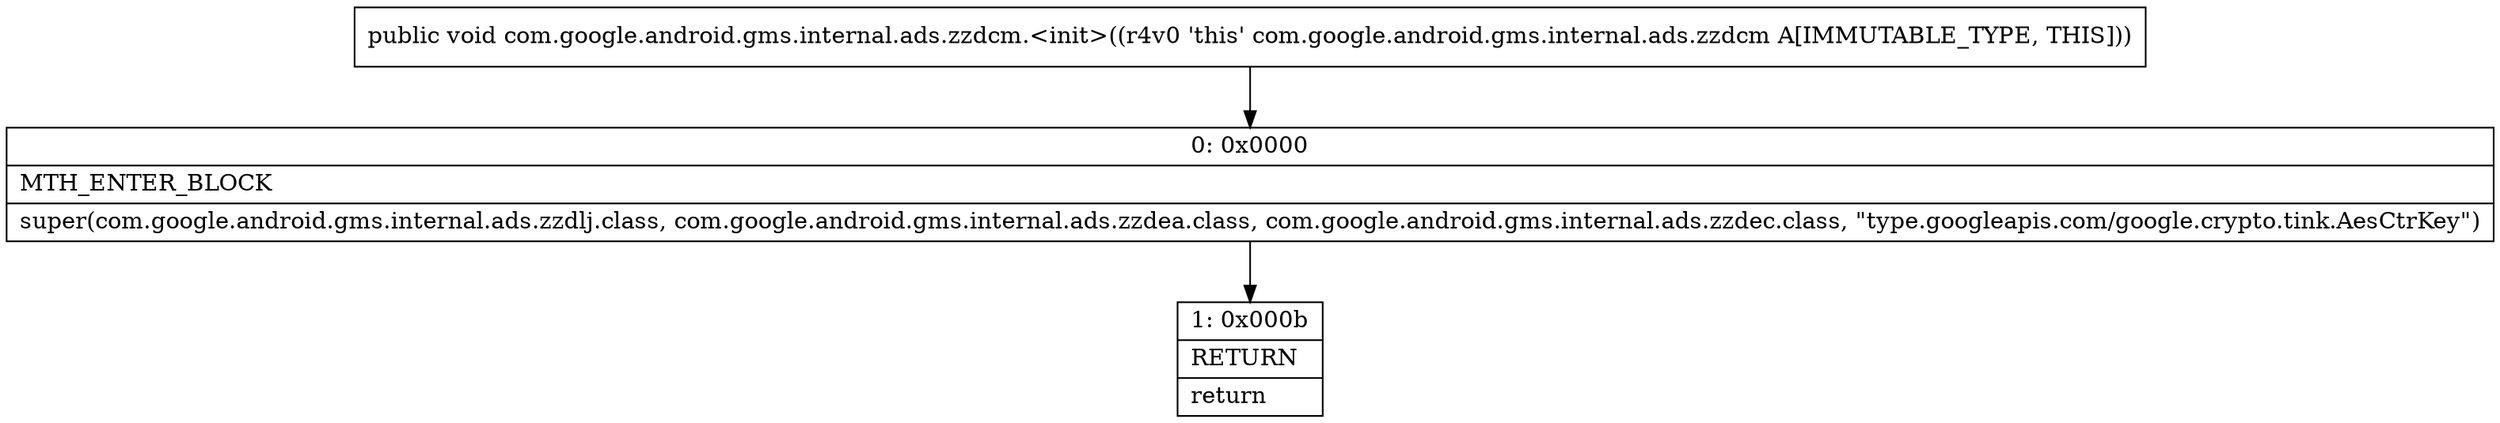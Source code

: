 digraph "CFG forcom.google.android.gms.internal.ads.zzdcm.\<init\>()V" {
Node_0 [shape=record,label="{0\:\ 0x0000|MTH_ENTER_BLOCK\l|super(com.google.android.gms.internal.ads.zzdlj.class, com.google.android.gms.internal.ads.zzdea.class, com.google.android.gms.internal.ads.zzdec.class, \"type.googleapis.com\/google.crypto.tink.AesCtrKey\")\l}"];
Node_1 [shape=record,label="{1\:\ 0x000b|RETURN\l|return\l}"];
MethodNode[shape=record,label="{public void com.google.android.gms.internal.ads.zzdcm.\<init\>((r4v0 'this' com.google.android.gms.internal.ads.zzdcm A[IMMUTABLE_TYPE, THIS])) }"];
MethodNode -> Node_0;
Node_0 -> Node_1;
}

